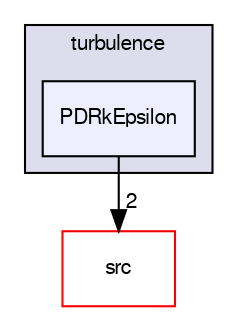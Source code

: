 digraph "applications/solvers/combustion/PDRFoam/PDRModels/turbulence/PDRkEpsilon" {
  bgcolor=transparent;
  compound=true
  node [ fontsize="10", fontname="FreeSans"];
  edge [ labelfontsize="10", labelfontname="FreeSans"];
  subgraph clusterdir_a7eccf1ee2e1fdb798fc80065c36c3f7 {
    graph [ bgcolor="#ddddee", pencolor="black", label="turbulence" fontname="FreeSans", fontsize="10", URL="dir_a7eccf1ee2e1fdb798fc80065c36c3f7.html"]
  dir_e53459868105b6d343964a94bff8603c [shape=box, label="PDRkEpsilon", style="filled", fillcolor="#eeeeff", pencolor="black", URL="dir_e53459868105b6d343964a94bff8603c.html"];
  }
  dir_68267d1309a1af8e8297ef4c3efbcdba [shape=box label="src" color="red" URL="dir_68267d1309a1af8e8297ef4c3efbcdba.html"];
  dir_e53459868105b6d343964a94bff8603c->dir_68267d1309a1af8e8297ef4c3efbcdba [headlabel="2", labeldistance=1.5 headhref="dir_000075_000568.html"];
}

